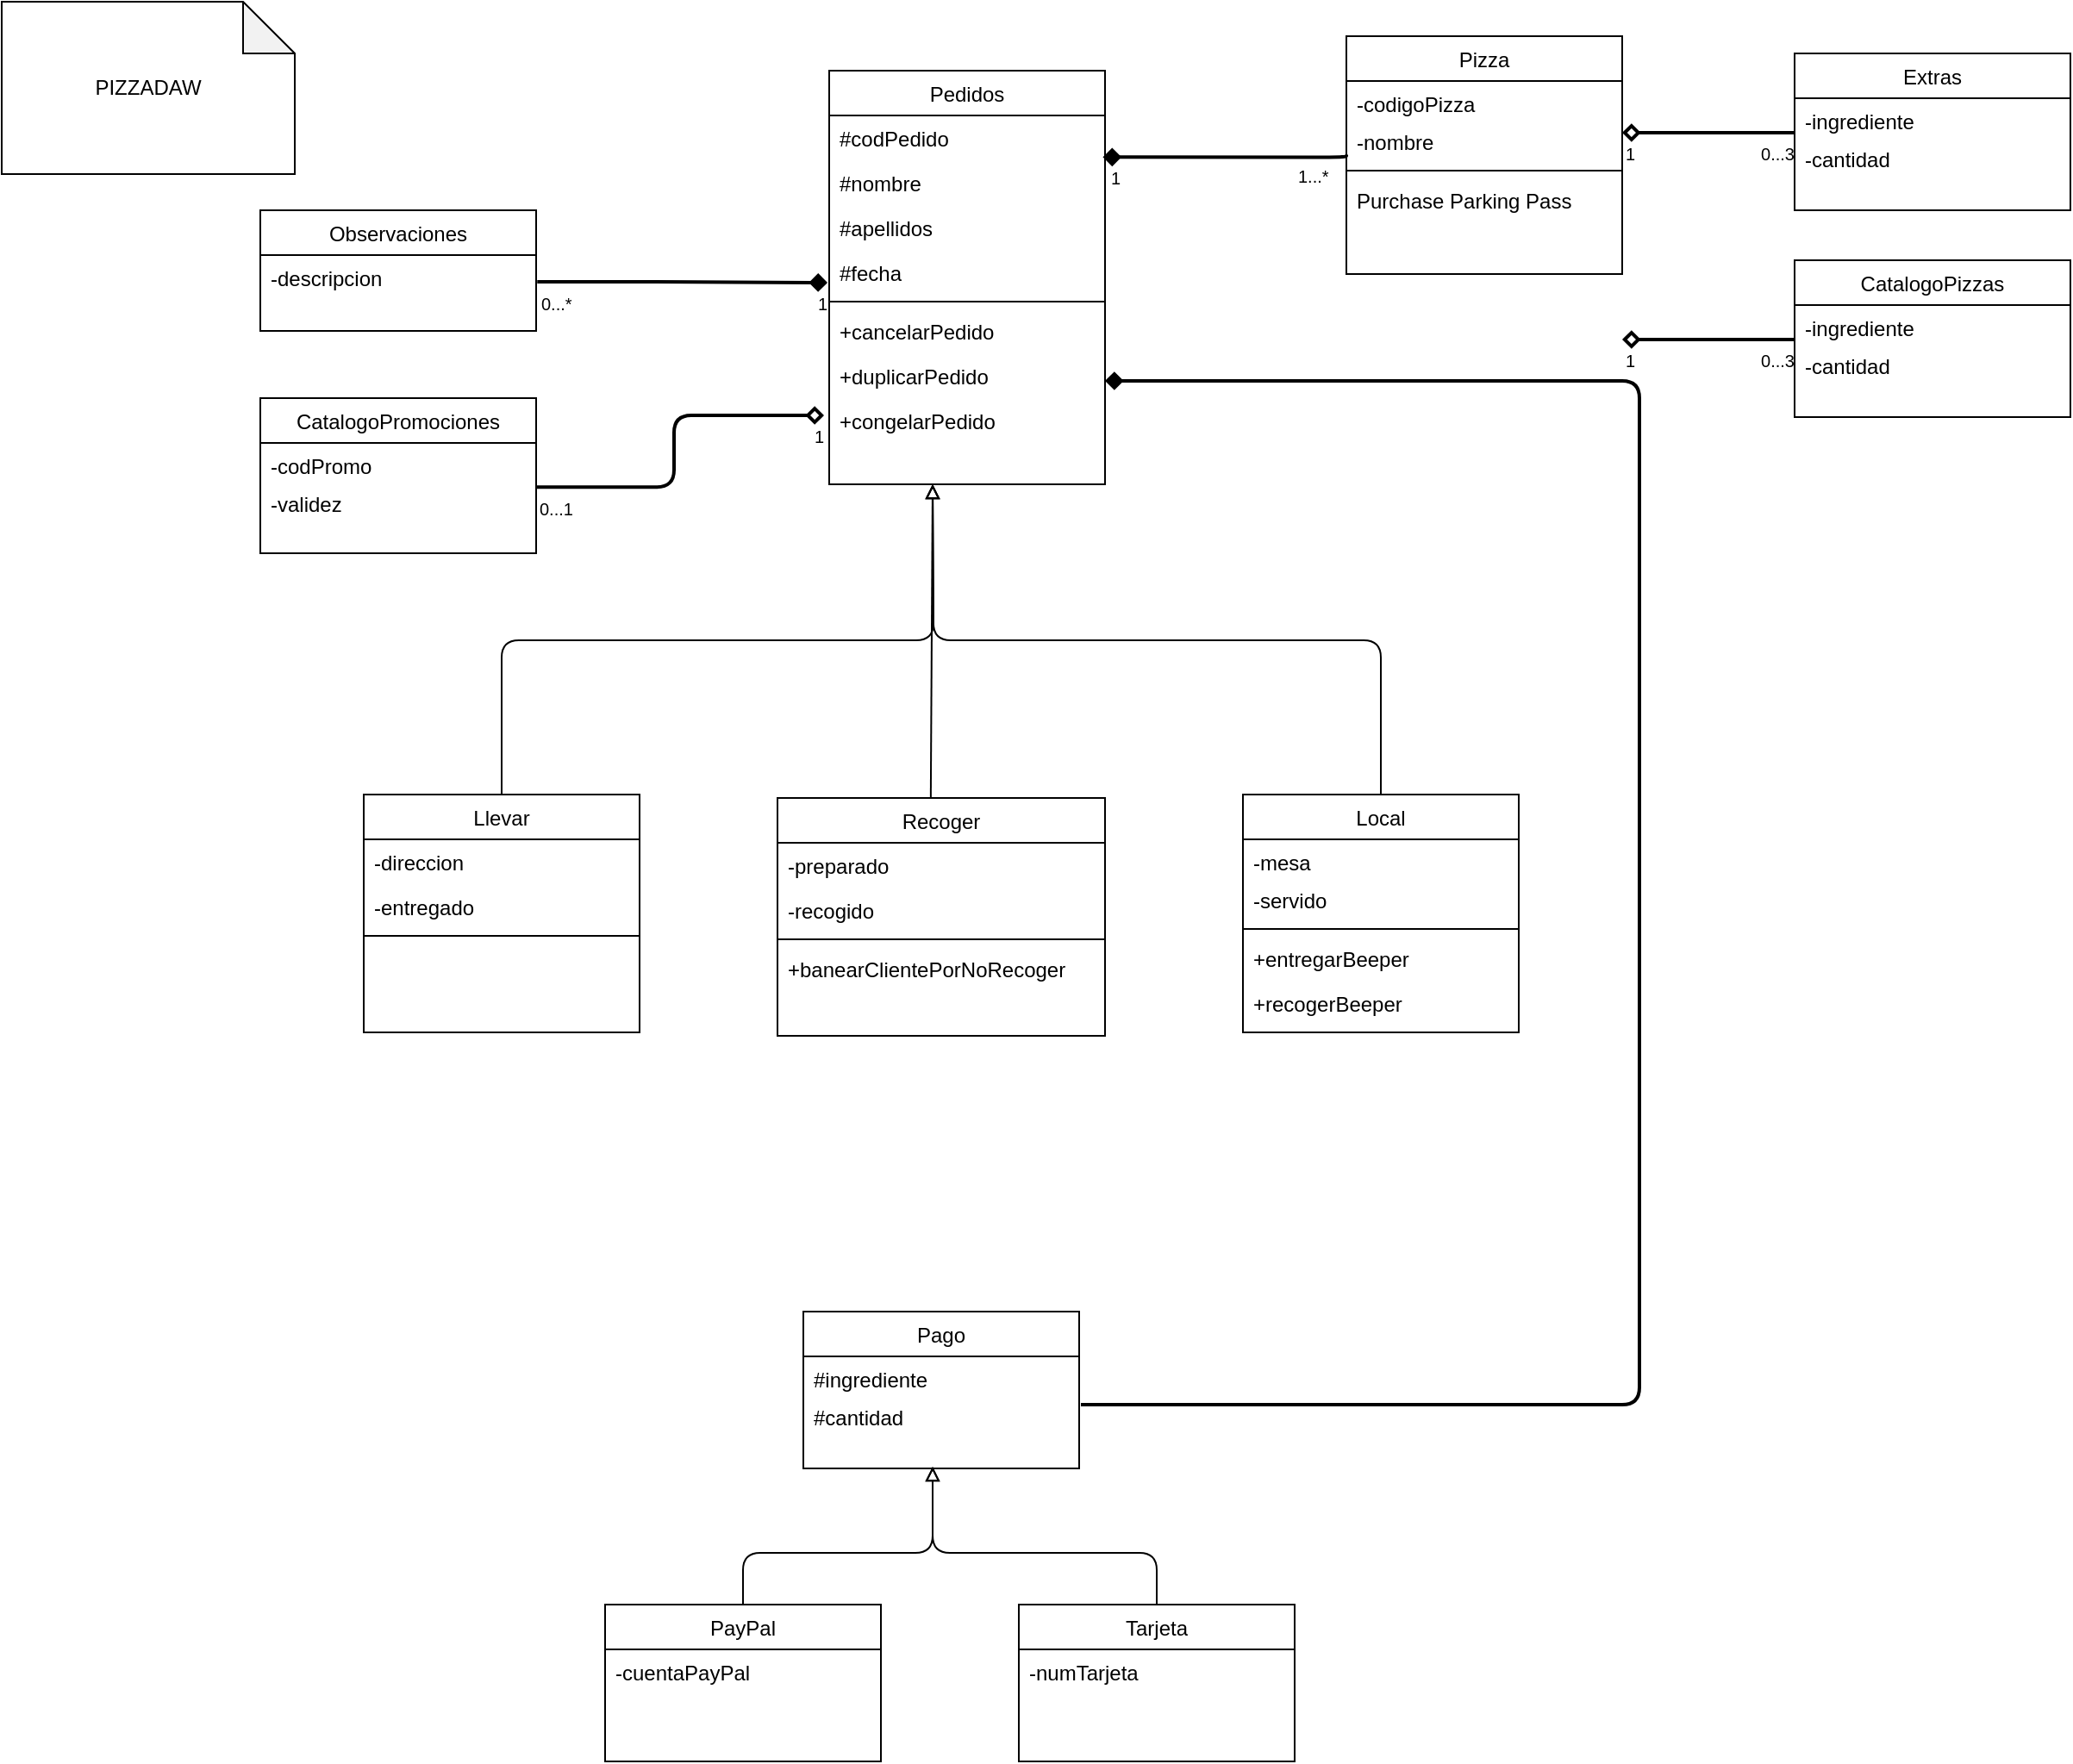 <mxfile version="14.5.10" type="github">
  <diagram id="C5RBs43oDa-KdzZeNtuy" name="Page-1">
    <mxGraphModel dx="1673" dy="907" grid="1" gridSize="10" guides="1" tooltips="1" connect="1" arrows="1" fold="1" page="1" pageScale="1" pageWidth="827" pageHeight="1169" math="0" shadow="0">
      <root>
        <mxCell id="WIyWlLk6GJQsqaUBKTNV-0" />
        <mxCell id="WIyWlLk6GJQsqaUBKTNV-1" parent="WIyWlLk6GJQsqaUBKTNV-0" />
        <mxCell id="zkfFHV4jXpPFQw0GAbJ--0" value="Pedidos" style="swimlane;fontStyle=0;align=center;verticalAlign=top;childLayout=stackLayout;horizontal=1;startSize=26;horizontalStack=0;resizeParent=1;resizeLast=0;collapsible=1;marginBottom=0;rounded=0;shadow=0;strokeWidth=1;" parent="WIyWlLk6GJQsqaUBKTNV-1" vertex="1">
          <mxGeometry x="500" y="70" width="160" height="240" as="geometry">
            <mxRectangle x="340" y="80" width="160" height="26" as="alternateBounds" />
          </mxGeometry>
        </mxCell>
        <mxCell id="zkfFHV4jXpPFQw0GAbJ--1" value="#codPedido" style="text;align=left;verticalAlign=top;spacingLeft=4;spacingRight=4;overflow=hidden;rotatable=0;points=[[0,0.5],[1,0.5]];portConstraint=eastwest;fontStyle=0" parent="zkfFHV4jXpPFQw0GAbJ--0" vertex="1">
          <mxGeometry y="26" width="160" height="26" as="geometry" />
        </mxCell>
        <mxCell id="zkfFHV4jXpPFQw0GAbJ--2" value="#nombre" style="text;align=left;verticalAlign=top;spacingLeft=4;spacingRight=4;overflow=hidden;rotatable=0;points=[[0,0.5],[1,0.5]];portConstraint=eastwest;rounded=0;shadow=0;html=0;fontStyle=0" parent="zkfFHV4jXpPFQw0GAbJ--0" vertex="1">
          <mxGeometry y="52" width="160" height="26" as="geometry" />
        </mxCell>
        <mxCell id="iE6FMapl29Qg4c_nM3nC-20" value="#apellidos" style="text;align=left;verticalAlign=top;spacingLeft=4;spacingRight=4;overflow=hidden;rotatable=0;points=[[0,0.5],[1,0.5]];portConstraint=eastwest;rounded=0;shadow=0;html=0;fontStyle=0" vertex="1" parent="zkfFHV4jXpPFQw0GAbJ--0">
          <mxGeometry y="78" width="160" height="26" as="geometry" />
        </mxCell>
        <mxCell id="zkfFHV4jXpPFQw0GAbJ--3" value="#fecha" style="text;align=left;verticalAlign=top;spacingLeft=4;spacingRight=4;overflow=hidden;rotatable=0;points=[[0,0.5],[1,0.5]];portConstraint=eastwest;rounded=0;shadow=0;html=0;fontStyle=0" parent="zkfFHV4jXpPFQw0GAbJ--0" vertex="1">
          <mxGeometry y="104" width="160" height="26" as="geometry" />
        </mxCell>
        <mxCell id="zkfFHV4jXpPFQw0GAbJ--4" value="" style="line;html=1;strokeWidth=1;align=left;verticalAlign=middle;spacingTop=-1;spacingLeft=3;spacingRight=3;rotatable=0;labelPosition=right;points=[];portConstraint=eastwest;fontStyle=0" parent="zkfFHV4jXpPFQw0GAbJ--0" vertex="1">
          <mxGeometry y="130" width="160" height="8" as="geometry" />
        </mxCell>
        <mxCell id="iE6FMapl29Qg4c_nM3nC-21" value="+cancelarPedido" style="text;align=left;verticalAlign=top;spacingLeft=4;spacingRight=4;overflow=hidden;rotatable=0;points=[[0,0.5],[1,0.5]];portConstraint=eastwest;rounded=0;shadow=0;html=0;fontStyle=0" vertex="1" parent="zkfFHV4jXpPFQw0GAbJ--0">
          <mxGeometry y="138" width="160" height="26" as="geometry" />
        </mxCell>
        <mxCell id="iE6FMapl29Qg4c_nM3nC-22" value="+duplicarPedido" style="text;align=left;verticalAlign=top;spacingLeft=4;spacingRight=4;overflow=hidden;rotatable=0;points=[[0,0.5],[1,0.5]];portConstraint=eastwest;rounded=0;shadow=0;html=0;fontStyle=0" vertex="1" parent="zkfFHV4jXpPFQw0GAbJ--0">
          <mxGeometry y="164" width="160" height="26" as="geometry" />
        </mxCell>
        <mxCell id="iE6FMapl29Qg4c_nM3nC-23" value="+congelarPedido" style="text;align=left;verticalAlign=top;spacingLeft=4;spacingRight=4;overflow=hidden;rotatable=0;points=[[0,0.5],[1,0.5]];portConstraint=eastwest;rounded=0;shadow=0;html=0;fontStyle=0" vertex="1" parent="zkfFHV4jXpPFQw0GAbJ--0">
          <mxGeometry y="190" width="160" height="26" as="geometry" />
        </mxCell>
        <mxCell id="iE6FMapl29Qg4c_nM3nC-0" value="PIZZADAW" style="shape=note;whiteSpace=wrap;html=1;backgroundOutline=1;darkOpacity=0.05;fontStyle=0" vertex="1" parent="WIyWlLk6GJQsqaUBKTNV-1">
          <mxGeometry x="20" y="30" width="170" height="100" as="geometry" />
        </mxCell>
        <mxCell id="iE6FMapl29Qg4c_nM3nC-1" value="Llevar" style="swimlane;fontStyle=0;align=center;verticalAlign=top;childLayout=stackLayout;horizontal=1;startSize=26;horizontalStack=0;resizeParent=1;resizeLast=0;collapsible=1;marginBottom=0;rounded=0;shadow=0;strokeWidth=1;" vertex="1" parent="WIyWlLk6GJQsqaUBKTNV-1">
          <mxGeometry x="230" y="490" width="160" height="138" as="geometry">
            <mxRectangle x="230" y="140" width="160" height="26" as="alternateBounds" />
          </mxGeometry>
        </mxCell>
        <mxCell id="iE6FMapl29Qg4c_nM3nC-2" value="-direccion" style="text;align=left;verticalAlign=top;spacingLeft=4;spacingRight=4;overflow=hidden;rotatable=0;points=[[0,0.5],[1,0.5]];portConstraint=eastwest;fontStyle=0" vertex="1" parent="iE6FMapl29Qg4c_nM3nC-1">
          <mxGeometry y="26" width="160" height="26" as="geometry" />
        </mxCell>
        <mxCell id="iE6FMapl29Qg4c_nM3nC-3" value="-entregado" style="text;align=left;verticalAlign=top;spacingLeft=4;spacingRight=4;overflow=hidden;rotatable=0;points=[[0,0.5],[1,0.5]];portConstraint=eastwest;rounded=0;shadow=0;html=0;fontStyle=0" vertex="1" parent="iE6FMapl29Qg4c_nM3nC-1">
          <mxGeometry y="52" width="160" height="26" as="geometry" />
        </mxCell>
        <mxCell id="iE6FMapl29Qg4c_nM3nC-5" value="" style="line;html=1;strokeWidth=1;align=left;verticalAlign=middle;spacingTop=-1;spacingLeft=3;spacingRight=3;rotatable=0;labelPosition=right;points=[];portConstraint=eastwest;fontStyle=0" vertex="1" parent="iE6FMapl29Qg4c_nM3nC-1">
          <mxGeometry y="78" width="160" height="8" as="geometry" />
        </mxCell>
        <mxCell id="iE6FMapl29Qg4c_nM3nC-13" value="Local" style="swimlane;fontStyle=0;align=center;verticalAlign=top;childLayout=stackLayout;horizontal=1;startSize=26;horizontalStack=0;resizeParent=1;resizeLast=0;collapsible=1;marginBottom=0;rounded=0;shadow=0;strokeWidth=1;" vertex="1" parent="WIyWlLk6GJQsqaUBKTNV-1">
          <mxGeometry x="740" y="490" width="160" height="138" as="geometry">
            <mxRectangle x="230" y="140" width="160" height="26" as="alternateBounds" />
          </mxGeometry>
        </mxCell>
        <mxCell id="iE6FMapl29Qg4c_nM3nC-14" value="-mesa" style="text;align=left;verticalAlign=top;spacingLeft=4;spacingRight=4;overflow=hidden;rotatable=0;points=[[0,0.5],[1,0.5]];portConstraint=eastwest;fontStyle=0" vertex="1" parent="iE6FMapl29Qg4c_nM3nC-13">
          <mxGeometry y="26" width="160" height="22" as="geometry" />
        </mxCell>
        <mxCell id="iE6FMapl29Qg4c_nM3nC-15" value="-servido" style="text;align=left;verticalAlign=top;spacingLeft=4;spacingRight=4;overflow=hidden;rotatable=0;points=[[0,0.5],[1,0.5]];portConstraint=eastwest;rounded=0;shadow=0;html=0;fontStyle=0" vertex="1" parent="iE6FMapl29Qg4c_nM3nC-13">
          <mxGeometry y="48" width="160" height="26" as="geometry" />
        </mxCell>
        <mxCell id="iE6FMapl29Qg4c_nM3nC-17" value="" style="line;html=1;strokeWidth=1;align=left;verticalAlign=middle;spacingTop=-1;spacingLeft=3;spacingRight=3;rotatable=0;labelPosition=right;points=[];portConstraint=eastwest;fontStyle=0" vertex="1" parent="iE6FMapl29Qg4c_nM3nC-13">
          <mxGeometry y="74" width="160" height="8" as="geometry" />
        </mxCell>
        <mxCell id="iE6FMapl29Qg4c_nM3nC-18" value="+entregarBeeper" style="text;align=left;verticalAlign=top;spacingLeft=4;spacingRight=4;overflow=hidden;rotatable=0;points=[[0,0.5],[1,0.5]];portConstraint=eastwest;fontStyle=0" vertex="1" parent="iE6FMapl29Qg4c_nM3nC-13">
          <mxGeometry y="82" width="160" height="26" as="geometry" />
        </mxCell>
        <mxCell id="iE6FMapl29Qg4c_nM3nC-59" value="+recogerBeeper" style="text;align=left;verticalAlign=top;spacingLeft=4;spacingRight=4;overflow=hidden;rotatable=0;points=[[0,0.5],[1,0.5]];portConstraint=eastwest;fontStyle=0" vertex="1" parent="iE6FMapl29Qg4c_nM3nC-13">
          <mxGeometry y="108" width="160" height="26" as="geometry" />
        </mxCell>
        <mxCell id="iE6FMapl29Qg4c_nM3nC-24" value="Pizza" style="swimlane;fontStyle=0;align=center;verticalAlign=top;childLayout=stackLayout;horizontal=1;startSize=26;horizontalStack=0;resizeParent=1;resizeLast=0;collapsible=1;marginBottom=0;rounded=0;shadow=0;strokeWidth=1;" vertex="1" parent="WIyWlLk6GJQsqaUBKTNV-1">
          <mxGeometry x="800" y="50" width="160" height="138" as="geometry">
            <mxRectangle x="230" y="140" width="160" height="26" as="alternateBounds" />
          </mxGeometry>
        </mxCell>
        <mxCell id="iE6FMapl29Qg4c_nM3nC-25" value="-codigoPizza" style="text;align=left;verticalAlign=top;spacingLeft=4;spacingRight=4;overflow=hidden;rotatable=0;points=[[0,0.5],[1,0.5]];portConstraint=eastwest;fontStyle=0" vertex="1" parent="iE6FMapl29Qg4c_nM3nC-24">
          <mxGeometry y="26" width="160" height="22" as="geometry" />
        </mxCell>
        <mxCell id="iE6FMapl29Qg4c_nM3nC-26" value="-nombre" style="text;align=left;verticalAlign=top;spacingLeft=4;spacingRight=4;overflow=hidden;rotatable=0;points=[[0,0.5],[1,0.5]];portConstraint=eastwest;rounded=0;shadow=0;html=0;fontStyle=0" vertex="1" parent="iE6FMapl29Qg4c_nM3nC-24">
          <mxGeometry y="48" width="160" height="26" as="geometry" />
        </mxCell>
        <mxCell id="iE6FMapl29Qg4c_nM3nC-28" value="" style="line;html=1;strokeWidth=1;align=left;verticalAlign=middle;spacingTop=-1;spacingLeft=3;spacingRight=3;rotatable=0;labelPosition=right;points=[];portConstraint=eastwest;fontStyle=0" vertex="1" parent="iE6FMapl29Qg4c_nM3nC-24">
          <mxGeometry y="74" width="160" height="8" as="geometry" />
        </mxCell>
        <mxCell id="iE6FMapl29Qg4c_nM3nC-29" value="Purchase Parking Pass" style="text;align=left;verticalAlign=top;spacingLeft=4;spacingRight=4;overflow=hidden;rotatable=0;points=[[0,0.5],[1,0.5]];portConstraint=eastwest;fontStyle=0" vertex="1" parent="iE6FMapl29Qg4c_nM3nC-24">
          <mxGeometry y="82" width="160" height="26" as="geometry" />
        </mxCell>
        <mxCell id="iE6FMapl29Qg4c_nM3nC-30" value="Extras" style="swimlane;fontStyle=0;align=center;verticalAlign=top;childLayout=stackLayout;horizontal=1;startSize=26;horizontalStack=0;resizeParent=1;resizeLast=0;collapsible=1;marginBottom=0;rounded=0;shadow=0;strokeWidth=1;" vertex="1" parent="WIyWlLk6GJQsqaUBKTNV-1">
          <mxGeometry x="1060" y="60" width="160" height="91" as="geometry">
            <mxRectangle x="230" y="140" width="160" height="26" as="alternateBounds" />
          </mxGeometry>
        </mxCell>
        <mxCell id="iE6FMapl29Qg4c_nM3nC-31" value="-ingrediente" style="text;align=left;verticalAlign=top;spacingLeft=4;spacingRight=4;overflow=hidden;rotatable=0;points=[[0,0.5],[1,0.5]];portConstraint=eastwest;fontStyle=0" vertex="1" parent="iE6FMapl29Qg4c_nM3nC-30">
          <mxGeometry y="26" width="160" height="22" as="geometry" />
        </mxCell>
        <mxCell id="iE6FMapl29Qg4c_nM3nC-101" value="" style="verticalAlign=bottom;html=1;endArrow=none;strokeWidth=2;fillColor=#FFFFFF;startArrow=diamond;startFill=0;" edge="1" parent="iE6FMapl29Qg4c_nM3nC-30">
          <mxGeometry relative="1" as="geometry">
            <mxPoint x="-100" y="46" as="sourcePoint" />
            <mxPoint y="46" as="targetPoint" />
          </mxGeometry>
        </mxCell>
        <mxCell id="iE6FMapl29Qg4c_nM3nC-102" value="1" style="resizable=0;html=1;align=left;verticalAlign=top;labelBackgroundColor=none;fontSize=10" connectable="0" vertex="1" parent="iE6FMapl29Qg4c_nM3nC-101">
          <mxGeometry x="-1" relative="1" as="geometry" />
        </mxCell>
        <mxCell id="iE6FMapl29Qg4c_nM3nC-103" value="0...3" style="resizable=0;html=1;align=right;verticalAlign=top;labelBackgroundColor=none;fontSize=10" connectable="0" vertex="1" parent="iE6FMapl29Qg4c_nM3nC-101">
          <mxGeometry x="1" relative="1" as="geometry" />
        </mxCell>
        <mxCell id="iE6FMapl29Qg4c_nM3nC-53" value="-cantidad" style="text;align=left;verticalAlign=top;spacingLeft=4;spacingRight=4;overflow=hidden;rotatable=0;points=[[0,0.5],[1,0.5]];portConstraint=eastwest;fontStyle=0" vertex="1" parent="iE6FMapl29Qg4c_nM3nC-30">
          <mxGeometry y="48" width="160" height="22" as="geometry" />
        </mxCell>
        <mxCell id="iE6FMapl29Qg4c_nM3nC-42" value="CatalogoPromociones" style="swimlane;fontStyle=0;align=center;verticalAlign=top;childLayout=stackLayout;horizontal=1;startSize=26;horizontalStack=0;resizeParent=1;resizeLast=0;collapsible=1;marginBottom=0;rounded=0;shadow=0;strokeWidth=1;" vertex="1" parent="WIyWlLk6GJQsqaUBKTNV-1">
          <mxGeometry x="170" y="260" width="160" height="90" as="geometry">
            <mxRectangle x="230" y="140" width="160" height="26" as="alternateBounds" />
          </mxGeometry>
        </mxCell>
        <mxCell id="iE6FMapl29Qg4c_nM3nC-43" value="-codPromo" style="text;align=left;verticalAlign=top;spacingLeft=4;spacingRight=4;overflow=hidden;rotatable=0;points=[[0,0.5],[1,0.5]];portConstraint=eastwest;fontStyle=0" vertex="1" parent="iE6FMapl29Qg4c_nM3nC-42">
          <mxGeometry y="26" width="160" height="22" as="geometry" />
        </mxCell>
        <mxCell id="iE6FMapl29Qg4c_nM3nC-49" value="-validez" style="text;align=left;verticalAlign=top;spacingLeft=4;spacingRight=4;overflow=hidden;rotatable=0;points=[[0,0.5],[1,0.5]];portConstraint=eastwest;fontStyle=0" vertex="1" parent="iE6FMapl29Qg4c_nM3nC-42">
          <mxGeometry y="48" width="160" height="22" as="geometry" />
        </mxCell>
        <mxCell id="iE6FMapl29Qg4c_nM3nC-50" value="Observaciones" style="swimlane;fontStyle=0;align=center;verticalAlign=top;childLayout=stackLayout;horizontal=1;startSize=26;horizontalStack=0;resizeParent=1;resizeLast=0;collapsible=1;marginBottom=0;rounded=0;shadow=0;strokeWidth=1;" vertex="1" parent="WIyWlLk6GJQsqaUBKTNV-1">
          <mxGeometry x="170" y="151" width="160" height="70" as="geometry">
            <mxRectangle x="230" y="140" width="160" height="26" as="alternateBounds" />
          </mxGeometry>
        </mxCell>
        <mxCell id="iE6FMapl29Qg4c_nM3nC-51" value="-descripcion" style="text;align=left;verticalAlign=top;spacingLeft=4;spacingRight=4;overflow=hidden;rotatable=0;points=[[0,0.5],[1,0.5]];portConstraint=eastwest;fontStyle=0" vertex="1" parent="iE6FMapl29Qg4c_nM3nC-50">
          <mxGeometry y="26" width="160" height="22" as="geometry" />
        </mxCell>
        <mxCell id="iE6FMapl29Qg4c_nM3nC-60" value="Pago" style="swimlane;fontStyle=0;align=center;verticalAlign=top;childLayout=stackLayout;horizontal=1;startSize=26;horizontalStack=0;resizeParent=1;resizeLast=0;collapsible=1;marginBottom=0;rounded=0;shadow=0;strokeWidth=1;" vertex="1" parent="WIyWlLk6GJQsqaUBKTNV-1">
          <mxGeometry x="485" y="790" width="160" height="91" as="geometry">
            <mxRectangle x="230" y="140" width="160" height="26" as="alternateBounds" />
          </mxGeometry>
        </mxCell>
        <mxCell id="iE6FMapl29Qg4c_nM3nC-61" value="#ingrediente" style="text;align=left;verticalAlign=top;spacingLeft=4;spacingRight=4;overflow=hidden;rotatable=0;points=[[0,0.5],[1,0.5]];portConstraint=eastwest;fontStyle=0" vertex="1" parent="iE6FMapl29Qg4c_nM3nC-60">
          <mxGeometry y="26" width="160" height="22" as="geometry" />
        </mxCell>
        <mxCell id="iE6FMapl29Qg4c_nM3nC-62" value="#cantidad" style="text;align=left;verticalAlign=top;spacingLeft=4;spacingRight=4;overflow=hidden;rotatable=0;points=[[0,0.5],[1,0.5]];portConstraint=eastwest;fontStyle=0" vertex="1" parent="iE6FMapl29Qg4c_nM3nC-60">
          <mxGeometry y="48" width="160" height="22" as="geometry" />
        </mxCell>
        <mxCell id="iE6FMapl29Qg4c_nM3nC-63" value="PayPal" style="swimlane;fontStyle=0;align=center;verticalAlign=top;childLayout=stackLayout;horizontal=1;startSize=26;horizontalStack=0;resizeParent=1;resizeLast=0;collapsible=1;marginBottom=0;rounded=0;shadow=0;strokeWidth=1;" vertex="1" parent="WIyWlLk6GJQsqaUBKTNV-1">
          <mxGeometry x="370" y="960" width="160" height="91" as="geometry">
            <mxRectangle x="230" y="140" width="160" height="26" as="alternateBounds" />
          </mxGeometry>
        </mxCell>
        <mxCell id="iE6FMapl29Qg4c_nM3nC-64" value="-cuentaPayPal" style="text;align=left;verticalAlign=top;spacingLeft=4;spacingRight=4;overflow=hidden;rotatable=0;points=[[0,0.5],[1,0.5]];portConstraint=eastwest;fontStyle=0" vertex="1" parent="iE6FMapl29Qg4c_nM3nC-63">
          <mxGeometry y="26" width="160" height="22" as="geometry" />
        </mxCell>
        <mxCell id="iE6FMapl29Qg4c_nM3nC-66" value="Tarjeta" style="swimlane;fontStyle=0;align=center;verticalAlign=top;childLayout=stackLayout;horizontal=1;startSize=26;horizontalStack=0;resizeParent=1;resizeLast=0;collapsible=1;marginBottom=0;rounded=0;shadow=0;strokeWidth=1;" vertex="1" parent="WIyWlLk6GJQsqaUBKTNV-1">
          <mxGeometry x="610" y="960" width="160" height="91" as="geometry">
            <mxRectangle x="230" y="140" width="160" height="26" as="alternateBounds" />
          </mxGeometry>
        </mxCell>
        <mxCell id="iE6FMapl29Qg4c_nM3nC-67" value="-numTarjeta" style="text;align=left;verticalAlign=top;spacingLeft=4;spacingRight=4;overflow=hidden;rotatable=0;points=[[0,0.5],[1,0.5]];portConstraint=eastwest;fontStyle=0" vertex="1" parent="iE6FMapl29Qg4c_nM3nC-66">
          <mxGeometry y="26" width="160" height="22" as="geometry" />
        </mxCell>
        <mxCell id="iE6FMapl29Qg4c_nM3nC-69" value="" style="endArrow=block;html=1;fillColor=#FFFFFF;startArrow=none;exitX=0.468;exitY=0;exitDx=0;exitDy=0;endFill=0;exitPerimeter=0;" edge="1" parent="WIyWlLk6GJQsqaUBKTNV-1" source="iE6FMapl29Qg4c_nM3nC-7">
          <mxGeometry width="50" height="50" relative="1" as="geometry">
            <mxPoint x="585" y="669" as="sourcePoint" />
            <mxPoint x="560" y="310" as="targetPoint" />
          </mxGeometry>
        </mxCell>
        <mxCell id="iE6FMapl29Qg4c_nM3nC-7" value="Recoger" style="swimlane;fontStyle=0;align=center;verticalAlign=top;childLayout=stackLayout;horizontal=1;startSize=26;horizontalStack=0;resizeParent=1;resizeLast=0;collapsible=1;marginBottom=0;rounded=0;shadow=0;strokeWidth=1;" vertex="1" parent="WIyWlLk6GJQsqaUBKTNV-1">
          <mxGeometry x="470" y="492" width="190" height="138" as="geometry">
            <mxRectangle x="230" y="140" width="160" height="26" as="alternateBounds" />
          </mxGeometry>
        </mxCell>
        <mxCell id="iE6FMapl29Qg4c_nM3nC-8" value="-preparado" style="text;align=left;verticalAlign=top;spacingLeft=4;spacingRight=4;overflow=hidden;rotatable=0;points=[[0,0.5],[1,0.5]];portConstraint=eastwest;fontStyle=0" vertex="1" parent="iE6FMapl29Qg4c_nM3nC-7">
          <mxGeometry y="26" width="190" height="26" as="geometry" />
        </mxCell>
        <mxCell id="iE6FMapl29Qg4c_nM3nC-9" value="-recogido" style="text;align=left;verticalAlign=top;spacingLeft=4;spacingRight=4;overflow=hidden;rotatable=0;points=[[0,0.5],[1,0.5]];portConstraint=eastwest;rounded=0;shadow=0;html=0;fontStyle=0" vertex="1" parent="iE6FMapl29Qg4c_nM3nC-7">
          <mxGeometry y="52" width="190" height="26" as="geometry" />
        </mxCell>
        <mxCell id="iE6FMapl29Qg4c_nM3nC-11" value="" style="line;html=1;strokeWidth=1;align=left;verticalAlign=middle;spacingTop=-1;spacingLeft=3;spacingRight=3;rotatable=0;labelPosition=right;points=[];portConstraint=eastwest;fontStyle=0" vertex="1" parent="iE6FMapl29Qg4c_nM3nC-7">
          <mxGeometry y="78" width="190" height="8" as="geometry" />
        </mxCell>
        <mxCell id="iE6FMapl29Qg4c_nM3nC-12" value="+banearClientePorNoRecoger" style="text;align=left;verticalAlign=top;spacingLeft=4;spacingRight=4;overflow=hidden;rotatable=0;points=[[0,0.5],[1,0.5]];portConstraint=eastwest;fontStyle=0" vertex="1" parent="iE6FMapl29Qg4c_nM3nC-7">
          <mxGeometry y="86" width="190" height="26" as="geometry" />
        </mxCell>
        <mxCell id="iE6FMapl29Qg4c_nM3nC-71" value="" style="endArrow=block;html=1;fillColor=#FFFFFF;startArrow=none;exitX=0.5;exitY=0;exitDx=0;exitDy=0;endFill=0;edgeStyle=orthogonalEdgeStyle;" edge="1" parent="WIyWlLk6GJQsqaUBKTNV-1" source="iE6FMapl29Qg4c_nM3nC-1">
          <mxGeometry width="50" height="50" relative="1" as="geometry">
            <mxPoint x="575" y="502" as="sourcePoint" />
            <mxPoint x="560" y="310" as="targetPoint" />
          </mxGeometry>
        </mxCell>
        <mxCell id="iE6FMapl29Qg4c_nM3nC-72" value="" style="endArrow=block;html=1;fillColor=#FFFFFF;startArrow=none;exitX=0.5;exitY=0;exitDx=0;exitDy=0;endFill=0;edgeStyle=orthogonalEdgeStyle;" edge="1" parent="WIyWlLk6GJQsqaUBKTNV-1" source="iE6FMapl29Qg4c_nM3nC-13">
          <mxGeometry width="50" height="50" relative="1" as="geometry">
            <mxPoint x="320" y="500" as="sourcePoint" />
            <mxPoint x="560" y="310" as="targetPoint" />
          </mxGeometry>
        </mxCell>
        <mxCell id="iE6FMapl29Qg4c_nM3nC-73" value="" style="edgeStyle=segmentEdgeStyle;endArrow=block;html=1;fillColor=#FFFFFF;exitX=0.5;exitY=0;exitDx=0;exitDy=0;endFill=0;" edge="1" parent="WIyWlLk6GJQsqaUBKTNV-1" source="iE6FMapl29Qg4c_nM3nC-63">
          <mxGeometry width="50" height="50" relative="1" as="geometry">
            <mxPoint x="480" y="840" as="sourcePoint" />
            <mxPoint x="560" y="880" as="targetPoint" />
            <Array as="points">
              <mxPoint x="450" y="930" />
              <mxPoint x="560" y="930" />
            </Array>
          </mxGeometry>
        </mxCell>
        <mxCell id="iE6FMapl29Qg4c_nM3nC-75" value="" style="edgeStyle=segmentEdgeStyle;endArrow=block;html=1;fillColor=#FFFFFF;exitX=0.5;exitY=0;exitDx=0;exitDy=0;endFill=0;" edge="1" parent="WIyWlLk6GJQsqaUBKTNV-1">
          <mxGeometry width="50" height="50" relative="1" as="geometry">
            <mxPoint x="690" y="960" as="sourcePoint" />
            <mxPoint x="560" y="880" as="targetPoint" />
            <Array as="points">
              <mxPoint x="690" y="930" />
              <mxPoint x="560" y="930" />
            </Array>
          </mxGeometry>
        </mxCell>
        <mxCell id="iE6FMapl29Qg4c_nM3nC-91" value="" style="verticalAlign=bottom;html=1;endArrow=diamond;edgeStyle=orthogonalEdgeStyle;strokeWidth=2;fillColor=#FFFFFF;exitX=1.004;exitY=0.706;exitDx=0;exitDy=0;exitPerimeter=0;endFill=1;" edge="1" parent="WIyWlLk6GJQsqaUBKTNV-1" source="iE6FMapl29Qg4c_nM3nC-51">
          <mxGeometry relative="1" as="geometry">
            <mxPoint x="340.0" y="198" as="sourcePoint" />
            <mxPoint x="499" y="193" as="targetPoint" />
            <Array as="points">
              <mxPoint x="390" y="193" />
              <mxPoint x="499" y="193" />
            </Array>
          </mxGeometry>
        </mxCell>
        <mxCell id="iE6FMapl29Qg4c_nM3nC-92" value="0...*" style="resizable=0;html=1;align=left;verticalAlign=top;labelBackgroundColor=none;fontSize=10" connectable="0" vertex="1" parent="iE6FMapl29Qg4c_nM3nC-91">
          <mxGeometry x="-1" relative="1" as="geometry" />
        </mxCell>
        <mxCell id="iE6FMapl29Qg4c_nM3nC-93" value="1" style="resizable=0;html=1;align=right;verticalAlign=top;labelBackgroundColor=none;fontSize=10" connectable="0" vertex="1" parent="iE6FMapl29Qg4c_nM3nC-91">
          <mxGeometry x="1" relative="1" as="geometry" />
        </mxCell>
        <mxCell id="iE6FMapl29Qg4c_nM3nC-95" value="" style="verticalAlign=bottom;html=1;endArrow=diamond;edgeStyle=orthogonalEdgeStyle;strokeWidth=2;fillColor=#FFFFFF;exitX=1;exitY=0.5;exitDx=0;exitDy=0;entryX=0.992;entryY=-0.071;entryDx=0;entryDy=0;entryPerimeter=0;endFill=1;" edge="1" parent="WIyWlLk6GJQsqaUBKTNV-1" target="zkfFHV4jXpPFQw0GAbJ--2">
          <mxGeometry relative="1" as="geometry">
            <mxPoint x="800" y="118.76" as="sourcePoint" />
            <mxPoint x="664" y="121" as="targetPoint" />
            <Array as="points">
              <mxPoint x="800" y="120" />
            </Array>
          </mxGeometry>
        </mxCell>
        <mxCell id="iE6FMapl29Qg4c_nM3nC-96" value="1...*" style="resizable=0;html=1;align=left;verticalAlign=top;labelBackgroundColor=none;fontSize=10" connectable="0" vertex="1" parent="iE6FMapl29Qg4c_nM3nC-95">
          <mxGeometry x="-1" relative="1" as="geometry">
            <mxPoint x="-30" as="offset" />
          </mxGeometry>
        </mxCell>
        <mxCell id="iE6FMapl29Qg4c_nM3nC-97" value="1" style="resizable=0;html=1;align=right;verticalAlign=top;labelBackgroundColor=none;fontSize=10" connectable="0" vertex="1" parent="iE6FMapl29Qg4c_nM3nC-95">
          <mxGeometry x="1" relative="1" as="geometry">
            <mxPoint x="11" as="offset" />
          </mxGeometry>
        </mxCell>
        <mxCell id="iE6FMapl29Qg4c_nM3nC-98" value="" style="verticalAlign=bottom;html=1;endArrow=diamond;edgeStyle=orthogonalEdgeStyle;strokeWidth=2;fillColor=#FFFFFF;exitX=1.001;exitY=0.162;exitDx=0;exitDy=0;exitPerimeter=0;endFill=0;" edge="1" parent="WIyWlLk6GJQsqaUBKTNV-1" source="iE6FMapl29Qg4c_nM3nC-49">
          <mxGeometry relative="1" as="geometry">
            <mxPoint x="420" y="230" as="sourcePoint" />
            <mxPoint x="497" y="270" as="targetPoint" />
            <Array as="points">
              <mxPoint x="410" y="312" />
              <mxPoint x="410" y="270" />
              <mxPoint x="497" y="270" />
            </Array>
          </mxGeometry>
        </mxCell>
        <mxCell id="iE6FMapl29Qg4c_nM3nC-99" value="0...1" style="resizable=0;html=1;align=left;verticalAlign=top;labelBackgroundColor=none;fontSize=10" connectable="0" vertex="1" parent="iE6FMapl29Qg4c_nM3nC-98">
          <mxGeometry x="-1" relative="1" as="geometry" />
        </mxCell>
        <mxCell id="iE6FMapl29Qg4c_nM3nC-100" value="1" style="resizable=0;html=1;align=right;verticalAlign=top;labelBackgroundColor=none;fontSize=10" connectable="0" vertex="1" parent="iE6FMapl29Qg4c_nM3nC-98">
          <mxGeometry x="1" relative="1" as="geometry" />
        </mxCell>
        <mxCell id="iE6FMapl29Qg4c_nM3nC-104" value="" style="verticalAlign=bottom;html=1;endArrow=none;edgeStyle=orthogonalEdgeStyle;strokeWidth=2;fillColor=#FFFFFF;exitX=1;exitY=0.75;exitDx=0;exitDy=0;startArrow=diamond;startFill=1;" edge="1" parent="WIyWlLk6GJQsqaUBKTNV-1" source="zkfFHV4jXpPFQw0GAbJ--0">
          <mxGeometry x="-0.017" y="10" relative="1" as="geometry">
            <mxPoint x="670" y="250" as="sourcePoint" />
            <mxPoint x="646" y="844" as="targetPoint" />
            <Array as="points">
              <mxPoint x="970" y="250" />
              <mxPoint x="970" y="844" />
            </Array>
            <mxPoint as="offset" />
          </mxGeometry>
        </mxCell>
        <mxCell id="iE6FMapl29Qg4c_nM3nC-107" value="CatalogoPizzas" style="swimlane;fontStyle=0;align=center;verticalAlign=top;childLayout=stackLayout;horizontal=1;startSize=26;horizontalStack=0;resizeParent=1;resizeLast=0;collapsible=1;marginBottom=0;rounded=0;shadow=0;strokeWidth=1;" vertex="1" parent="WIyWlLk6GJQsqaUBKTNV-1">
          <mxGeometry x="1060" y="180" width="160" height="91" as="geometry">
            <mxRectangle x="230" y="140" width="160" height="26" as="alternateBounds" />
          </mxGeometry>
        </mxCell>
        <mxCell id="iE6FMapl29Qg4c_nM3nC-108" value="-ingrediente" style="text;align=left;verticalAlign=top;spacingLeft=4;spacingRight=4;overflow=hidden;rotatable=0;points=[[0,0.5],[1,0.5]];portConstraint=eastwest;fontStyle=0" vertex="1" parent="iE6FMapl29Qg4c_nM3nC-107">
          <mxGeometry y="26" width="160" height="22" as="geometry" />
        </mxCell>
        <mxCell id="iE6FMapl29Qg4c_nM3nC-109" value="" style="verticalAlign=bottom;html=1;endArrow=none;strokeWidth=2;fillColor=#FFFFFF;startArrow=diamond;startFill=0;" edge="1" parent="iE6FMapl29Qg4c_nM3nC-107">
          <mxGeometry relative="1" as="geometry">
            <mxPoint x="-100" y="46" as="sourcePoint" />
            <mxPoint y="46" as="targetPoint" />
          </mxGeometry>
        </mxCell>
        <mxCell id="iE6FMapl29Qg4c_nM3nC-110" value="1" style="resizable=0;html=1;align=left;verticalAlign=top;labelBackgroundColor=none;fontSize=10" connectable="0" vertex="1" parent="iE6FMapl29Qg4c_nM3nC-109">
          <mxGeometry x="-1" relative="1" as="geometry" />
        </mxCell>
        <mxCell id="iE6FMapl29Qg4c_nM3nC-111" value="0...3" style="resizable=0;html=1;align=right;verticalAlign=top;labelBackgroundColor=none;fontSize=10" connectable="0" vertex="1" parent="iE6FMapl29Qg4c_nM3nC-109">
          <mxGeometry x="1" relative="1" as="geometry" />
        </mxCell>
        <mxCell id="iE6FMapl29Qg4c_nM3nC-112" value="-cantidad" style="text;align=left;verticalAlign=top;spacingLeft=4;spacingRight=4;overflow=hidden;rotatable=0;points=[[0,0.5],[1,0.5]];portConstraint=eastwest;fontStyle=0" vertex="1" parent="iE6FMapl29Qg4c_nM3nC-107">
          <mxGeometry y="48" width="160" height="22" as="geometry" />
        </mxCell>
      </root>
    </mxGraphModel>
  </diagram>
</mxfile>

